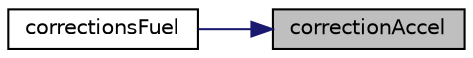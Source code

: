 digraph "correctionAccel"
{
 // LATEX_PDF_SIZE
  edge [fontname="Helvetica",fontsize="10",labelfontname="Helvetica",labelfontsize="10"];
  node [fontname="Helvetica",fontsize="10",shape=record];
  rankdir="RL";
  Node3 [label="correctionAccel",height=0.2,width=0.4,color="black", fillcolor="grey75", style="filled", fontcolor="black",tooltip=" "];
  Node3 -> Node4 [dir="back",color="midnightblue",fontsize="10",style="solid",fontname="Helvetica"];
  Node4 [label="correctionsFuel",height=0.2,width=0.4,color="black", fillcolor="white", style="filled",URL="$corrections_8ino.html#a27b96950fe79d10ec18a7643a077d5f1",tooltip=" "];
}
